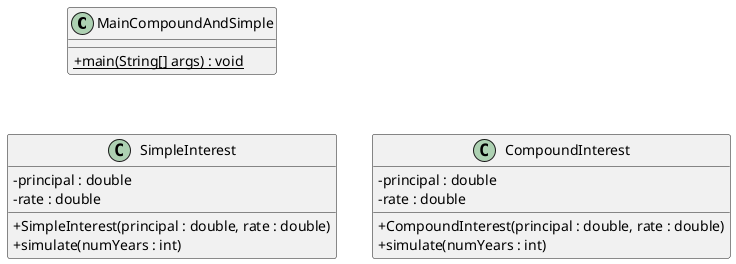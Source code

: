 @startuml
skinparam classAttributeIconSize 0
' to use standard notation for public, protected, private

class MainCompoundAndSimple {
+ {static} main(String[] args) : void
}

class CompoundInterest {
- principal : double
- rate : double
+ CompoundInterest(principal : double, rate : double)
+ simulate(numYears : int)
}

class SimpleInterest {
- principal : double
- rate : double
+ SimpleInterest(principal : double, rate : double)
+ simulate(numYears : int)
}

' position classes
MainCompoundAndSimple -[hidden]down-> SimpleInterest
SimpleInterest -[hidden]right-> CompoundInterest
@enduml